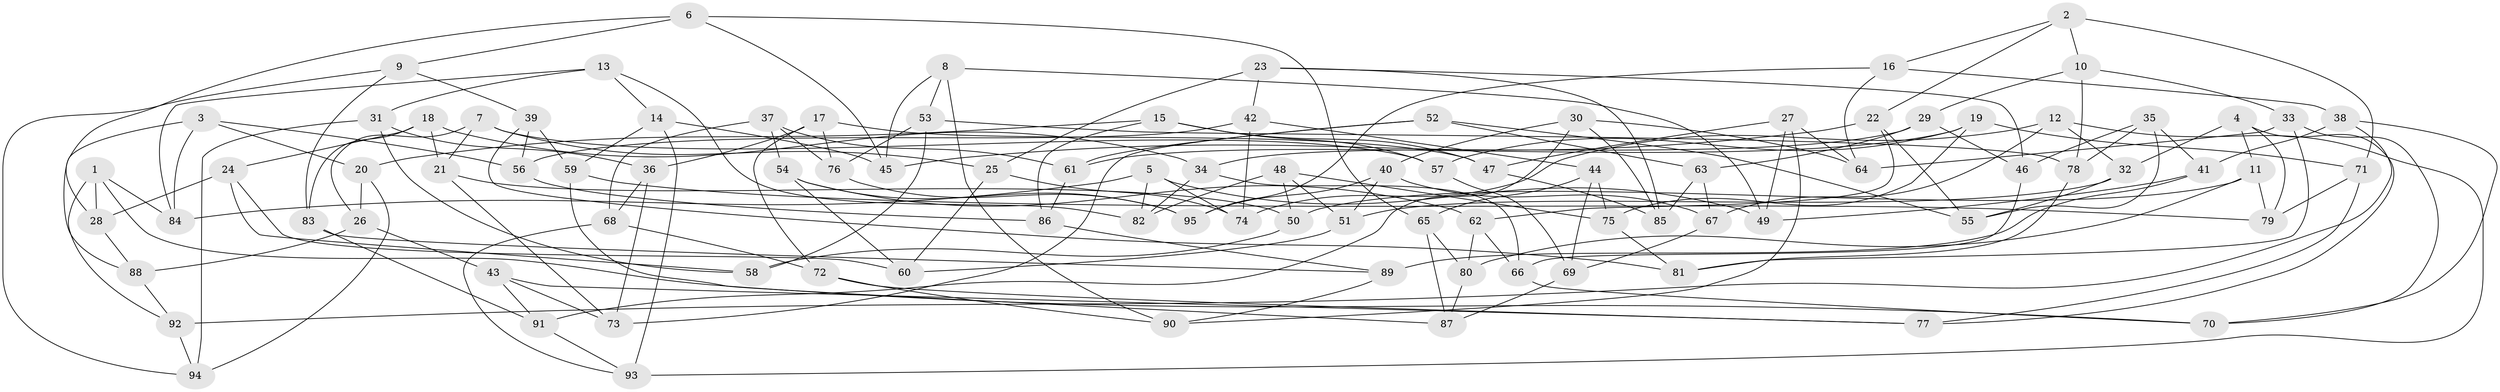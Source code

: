 // coarse degree distribution, {6: 0.603448275862069, 4: 0.3620689655172414, 5: 0.034482758620689655}
// Generated by graph-tools (version 1.1) at 2025/42/03/06/25 10:42:26]
// undirected, 95 vertices, 190 edges
graph export_dot {
graph [start="1"]
  node [color=gray90,style=filled];
  1;
  2;
  3;
  4;
  5;
  6;
  7;
  8;
  9;
  10;
  11;
  12;
  13;
  14;
  15;
  16;
  17;
  18;
  19;
  20;
  21;
  22;
  23;
  24;
  25;
  26;
  27;
  28;
  29;
  30;
  31;
  32;
  33;
  34;
  35;
  36;
  37;
  38;
  39;
  40;
  41;
  42;
  43;
  44;
  45;
  46;
  47;
  48;
  49;
  50;
  51;
  52;
  53;
  54;
  55;
  56;
  57;
  58;
  59;
  60;
  61;
  62;
  63;
  64;
  65;
  66;
  67;
  68;
  69;
  70;
  71;
  72;
  73;
  74;
  75;
  76;
  77;
  78;
  79;
  80;
  81;
  82;
  83;
  84;
  85;
  86;
  87;
  88;
  89;
  90;
  91;
  92;
  93;
  94;
  95;
  1 -- 84;
  1 -- 28;
  1 -- 92;
  1 -- 70;
  2 -- 22;
  2 -- 71;
  2 -- 10;
  2 -- 16;
  3 -- 20;
  3 -- 88;
  3 -- 56;
  3 -- 84;
  4 -- 79;
  4 -- 77;
  4 -- 11;
  4 -- 32;
  5 -- 82;
  5 -- 84;
  5 -- 74;
  5 -- 49;
  6 -- 65;
  6 -- 9;
  6 -- 45;
  6 -- 28;
  7 -- 21;
  7 -- 26;
  7 -- 57;
  7 -- 25;
  8 -- 45;
  8 -- 53;
  8 -- 90;
  8 -- 49;
  9 -- 39;
  9 -- 94;
  9 -- 83;
  10 -- 78;
  10 -- 29;
  10 -- 33;
  11 -- 80;
  11 -- 50;
  11 -- 79;
  12 -- 32;
  12 -- 74;
  12 -- 93;
  12 -- 67;
  13 -- 84;
  13 -- 31;
  13 -- 82;
  13 -- 14;
  14 -- 93;
  14 -- 45;
  14 -- 59;
  15 -- 86;
  15 -- 20;
  15 -- 57;
  15 -- 47;
  16 -- 95;
  16 -- 38;
  16 -- 64;
  17 -- 76;
  17 -- 47;
  17 -- 36;
  17 -- 72;
  18 -- 34;
  18 -- 83;
  18 -- 24;
  18 -- 21;
  19 -- 75;
  19 -- 71;
  19 -- 61;
  19 -- 57;
  20 -- 26;
  20 -- 94;
  21 -- 50;
  21 -- 73;
  22 -- 62;
  22 -- 55;
  22 -- 45;
  23 -- 46;
  23 -- 85;
  23 -- 25;
  23 -- 42;
  24 -- 28;
  24 -- 58;
  24 -- 60;
  25 -- 74;
  25 -- 60;
  26 -- 88;
  26 -- 43;
  27 -- 47;
  27 -- 64;
  27 -- 49;
  27 -- 90;
  28 -- 88;
  29 -- 34;
  29 -- 46;
  29 -- 63;
  30 -- 40;
  30 -- 64;
  30 -- 91;
  30 -- 85;
  31 -- 94;
  31 -- 58;
  31 -- 36;
  32 -- 51;
  32 -- 55;
  33 -- 70;
  33 -- 64;
  33 -- 81;
  34 -- 66;
  34 -- 82;
  35 -- 78;
  35 -- 41;
  35 -- 55;
  35 -- 46;
  36 -- 73;
  36 -- 68;
  37 -- 54;
  37 -- 68;
  37 -- 61;
  37 -- 76;
  38 -- 41;
  38 -- 92;
  38 -- 70;
  39 -- 81;
  39 -- 59;
  39 -- 56;
  40 -- 51;
  40 -- 95;
  40 -- 67;
  41 -- 49;
  41 -- 89;
  42 -- 56;
  42 -- 44;
  42 -- 74;
  43 -- 91;
  43 -- 77;
  43 -- 73;
  44 -- 65;
  44 -- 75;
  44 -- 69;
  46 -- 66;
  47 -- 85;
  48 -- 75;
  48 -- 82;
  48 -- 50;
  48 -- 51;
  50 -- 58;
  51 -- 60;
  52 -- 61;
  52 -- 63;
  52 -- 55;
  52 -- 73;
  53 -- 78;
  53 -- 58;
  53 -- 76;
  54 -- 60;
  54 -- 62;
  54 -- 95;
  56 -- 86;
  57 -- 69;
  59 -- 87;
  59 -- 79;
  61 -- 86;
  62 -- 66;
  62 -- 80;
  63 -- 85;
  63 -- 67;
  65 -- 87;
  65 -- 80;
  66 -- 70;
  67 -- 69;
  68 -- 93;
  68 -- 72;
  69 -- 87;
  71 -- 79;
  71 -- 77;
  72 -- 90;
  72 -- 77;
  75 -- 81;
  76 -- 95;
  78 -- 81;
  80 -- 87;
  83 -- 91;
  83 -- 89;
  86 -- 89;
  88 -- 92;
  89 -- 90;
  91 -- 93;
  92 -- 94;
}
